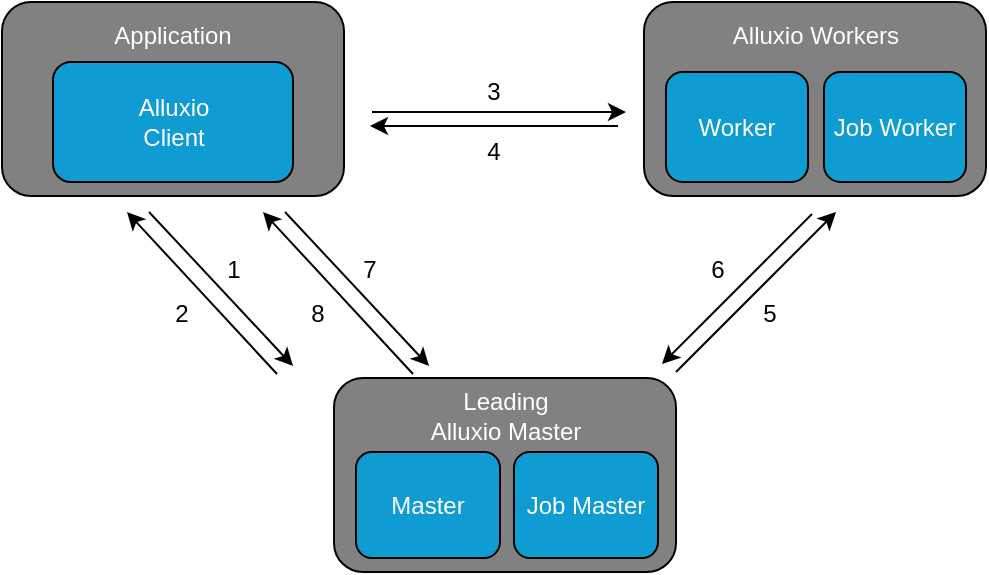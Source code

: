 <mxfile version="20.2.8" type="github">
  <diagram id="R8gfX2kJp3bUNgBtq2-Y" name="第 1 页">
    <mxGraphModel dx="2946" dy="1046" grid="0" gridSize="10" guides="1" tooltips="1" connect="1" arrows="1" fold="1" page="1" pageScale="1" pageWidth="827" pageHeight="1169" math="0" shadow="0">
      <root>
        <mxCell id="0" />
        <mxCell id="1" parent="0" />
        <mxCell id="f_0assqTDU02tBPkIdf6-1" value="" style="rounded=1;whiteSpace=wrap;html=1;fillColor=#818181;" parent="1" vertex="1">
          <mxGeometry x="160" y="217" width="171" height="97" as="geometry" />
        </mxCell>
        <mxCell id="f_0assqTDU02tBPkIdf6-2" value="" style="rounded=1;whiteSpace=wrap;html=1;fillColor=#818181;" parent="1" vertex="1">
          <mxGeometry x="326" y="405" width="171" height="97" as="geometry" />
        </mxCell>
        <mxCell id="f_0assqTDU02tBPkIdf6-3" value="" style="rounded=1;whiteSpace=wrap;html=1;fillColor=#818181;" parent="1" vertex="1">
          <mxGeometry x="481" y="217" width="171" height="97" as="geometry" />
        </mxCell>
        <mxCell id="f_0assqTDU02tBPkIdf6-4" value="" style="endArrow=classic;html=1;rounded=0;" parent="1" edge="1">
          <mxGeometry width="50" height="50" relative="1" as="geometry">
            <mxPoint x="345" y="272" as="sourcePoint" />
            <mxPoint x="472" y="272" as="targetPoint" />
          </mxGeometry>
        </mxCell>
        <mxCell id="f_0assqTDU02tBPkIdf6-5" value="" style="endArrow=classic;html=1;rounded=0;" parent="1" edge="1">
          <mxGeometry width="50" height="50" relative="1" as="geometry">
            <mxPoint x="468" y="279" as="sourcePoint" />
            <mxPoint x="344" y="279" as="targetPoint" />
          </mxGeometry>
        </mxCell>
        <mxCell id="f_0assqTDU02tBPkIdf6-6" value="" style="rounded=1;whiteSpace=wrap;html=1;fillColor=#0f9cd3;" parent="1" vertex="1">
          <mxGeometry x="185.5" y="247" width="120" height="60" as="geometry" />
        </mxCell>
        <mxCell id="f_0assqTDU02tBPkIdf6-7" value="Worker" style="rounded=1;whiteSpace=wrap;html=1;fillColor=#0F9CD3;fontColor=#FFFFFF;" parent="1" vertex="1">
          <mxGeometry x="492" y="252" width="71" height="55" as="geometry" />
        </mxCell>
        <mxCell id="f_0assqTDU02tBPkIdf6-8" value="Job Worker" style="rounded=1;whiteSpace=wrap;html=1;fillColor=#0F9CD3;fontColor=#FFFFFF;" parent="1" vertex="1">
          <mxGeometry x="571" y="252" width="71" height="55" as="geometry" />
        </mxCell>
        <mxCell id="f_0assqTDU02tBPkIdf6-10" value="&lt;font color=&quot;#ffffff&quot;&gt;Job Master&lt;/font&gt;" style="rounded=1;whiteSpace=wrap;html=1;fillColor=#0F9CD3;" parent="1" vertex="1">
          <mxGeometry x="416" y="442" width="72" height="53" as="geometry" />
        </mxCell>
        <mxCell id="f_0assqTDU02tBPkIdf6-11" value="&lt;font color=&quot;#ffffff&quot;&gt;Master&lt;/font&gt;" style="rounded=1;whiteSpace=wrap;html=1;fillColor=#0F9CD3;" parent="1" vertex="1">
          <mxGeometry x="337" y="442" width="72" height="53" as="geometry" />
        </mxCell>
        <mxCell id="f_0assqTDU02tBPkIdf6-12" value="Application" style="text;html=1;align=center;verticalAlign=middle;whiteSpace=wrap;rounded=0;fontColor=#FFFFFF;" parent="1" vertex="1">
          <mxGeometry x="207.25" y="221" width="76.5" height="26" as="geometry" />
        </mxCell>
        <mxCell id="f_0assqTDU02tBPkIdf6-13" value="Alluxio Client" style="text;html=1;strokeColor=none;fillColor=none;align=center;verticalAlign=middle;whiteSpace=wrap;rounded=0;fontColor=#FFFFFF;" parent="1" vertex="1">
          <mxGeometry x="216" y="262" width="60" height="30" as="geometry" />
        </mxCell>
        <mxCell id="f_0assqTDU02tBPkIdf6-14" value="Alluxio Workers" style="text;html=1;strokeColor=none;fillColor=none;align=center;verticalAlign=middle;whiteSpace=wrap;rounded=0;fontColor=#FFFFFF;" parent="1" vertex="1">
          <mxGeometry x="519.5" y="219" width="94" height="30" as="geometry" />
        </mxCell>
        <mxCell id="fbc64Sp-DXA3yJUkZxlY-1" value="Leading Alluxio Master" style="text;html=1;strokeColor=none;fillColor=none;align=center;verticalAlign=middle;whiteSpace=wrap;rounded=0;fontColor=#FFFFFF;" parent="1" vertex="1">
          <mxGeometry x="370.75" y="409" width="81.5" height="30" as="geometry" />
        </mxCell>
        <mxCell id="fbc64Sp-DXA3yJUkZxlY-2" value="" style="endArrow=classic;html=1;rounded=0;" parent="1" edge="1">
          <mxGeometry width="50" height="50" relative="1" as="geometry">
            <mxPoint x="297.5" y="403" as="sourcePoint" />
            <mxPoint x="222.5" y="322" as="targetPoint" />
          </mxGeometry>
        </mxCell>
        <mxCell id="fbc64Sp-DXA3yJUkZxlY-3" value="" style="endArrow=classic;html=1;rounded=0;" parent="1" edge="1">
          <mxGeometry width="50" height="50" relative="1" as="geometry">
            <mxPoint x="233.5" y="322" as="sourcePoint" />
            <mxPoint x="305.5" y="399" as="targetPoint" />
          </mxGeometry>
        </mxCell>
        <mxCell id="fbc64Sp-DXA3yJUkZxlY-5" value="2" style="text;html=1;strokeColor=none;fillColor=none;align=center;verticalAlign=middle;whiteSpace=wrap;rounded=0;fontColor=#000000;" parent="1" vertex="1">
          <mxGeometry x="220" y="358" width="60" height="30" as="geometry" />
        </mxCell>
        <mxCell id="fbc64Sp-DXA3yJUkZxlY-6" value="1" style="text;html=1;strokeColor=none;fillColor=none;align=center;verticalAlign=middle;whiteSpace=wrap;rounded=0;fontColor=#000000;" parent="1" vertex="1">
          <mxGeometry x="245.5" y="336" width="60" height="30" as="geometry" />
        </mxCell>
        <mxCell id="fbc64Sp-DXA3yJUkZxlY-7" value="3" style="text;html=1;strokeColor=none;fillColor=none;align=center;verticalAlign=middle;whiteSpace=wrap;rounded=0;fontColor=#000000;" parent="1" vertex="1">
          <mxGeometry x="376" y="247" width="60" height="30" as="geometry" />
        </mxCell>
        <mxCell id="fbc64Sp-DXA3yJUkZxlY-8" value="4" style="text;html=1;strokeColor=none;fillColor=none;align=center;verticalAlign=middle;whiteSpace=wrap;rounded=0;fontColor=#000000;" parent="1" vertex="1">
          <mxGeometry x="376" y="277" width="60" height="30" as="geometry" />
        </mxCell>
        <mxCell id="IRXazmFKwiQnoj0XAraA-1" value="" style="endArrow=classic;html=1;rounded=0;" parent="1" edge="1">
          <mxGeometry width="50" height="50" relative="1" as="geometry">
            <mxPoint x="497" y="402" as="sourcePoint" />
            <mxPoint x="577" y="322" as="targetPoint" />
          </mxGeometry>
        </mxCell>
        <mxCell id="IRXazmFKwiQnoj0XAraA-2" value="" style="endArrow=classic;html=1;rounded=0;" parent="1" edge="1">
          <mxGeometry width="50" height="50" relative="1" as="geometry">
            <mxPoint x="565" y="323" as="sourcePoint" />
            <mxPoint x="490" y="398" as="targetPoint" />
          </mxGeometry>
        </mxCell>
        <mxCell id="IRXazmFKwiQnoj0XAraA-3" value="5" style="text;html=1;strokeColor=none;fillColor=none;align=center;verticalAlign=middle;whiteSpace=wrap;rounded=0;" parent="1" vertex="1">
          <mxGeometry x="514" y="358" width="60" height="30" as="geometry" />
        </mxCell>
        <mxCell id="IRXazmFKwiQnoj0XAraA-4" value="6" style="text;html=1;strokeColor=none;fillColor=none;align=center;verticalAlign=middle;whiteSpace=wrap;rounded=0;" parent="1" vertex="1">
          <mxGeometry x="488" y="336" width="60" height="30" as="geometry" />
        </mxCell>
        <mxCell id="Azghlq1mjiPEq4jeISJE-1" value="" style="endArrow=classic;html=1;rounded=0;" edge="1" parent="1">
          <mxGeometry width="50" height="50" relative="1" as="geometry">
            <mxPoint x="365.5" y="403" as="sourcePoint" />
            <mxPoint x="290.5" y="322" as="targetPoint" />
          </mxGeometry>
        </mxCell>
        <mxCell id="Azghlq1mjiPEq4jeISJE-2" value="" style="endArrow=classic;html=1;rounded=0;" edge="1" parent="1">
          <mxGeometry width="50" height="50" relative="1" as="geometry">
            <mxPoint x="301.5" y="322" as="sourcePoint" />
            <mxPoint x="373.5" y="399" as="targetPoint" />
          </mxGeometry>
        </mxCell>
        <mxCell id="Azghlq1mjiPEq4jeISJE-3" value="8" style="text;html=1;strokeColor=none;fillColor=none;align=center;verticalAlign=middle;whiteSpace=wrap;rounded=0;fontColor=#000000;" vertex="1" parent="1">
          <mxGeometry x="288" y="358" width="60" height="30" as="geometry" />
        </mxCell>
        <mxCell id="Azghlq1mjiPEq4jeISJE-4" value="7" style="text;html=1;strokeColor=none;fillColor=none;align=center;verticalAlign=middle;whiteSpace=wrap;rounded=0;fontColor=#000000;" vertex="1" parent="1">
          <mxGeometry x="313.5" y="336" width="60" height="30" as="geometry" />
        </mxCell>
      </root>
    </mxGraphModel>
  </diagram>
</mxfile>
